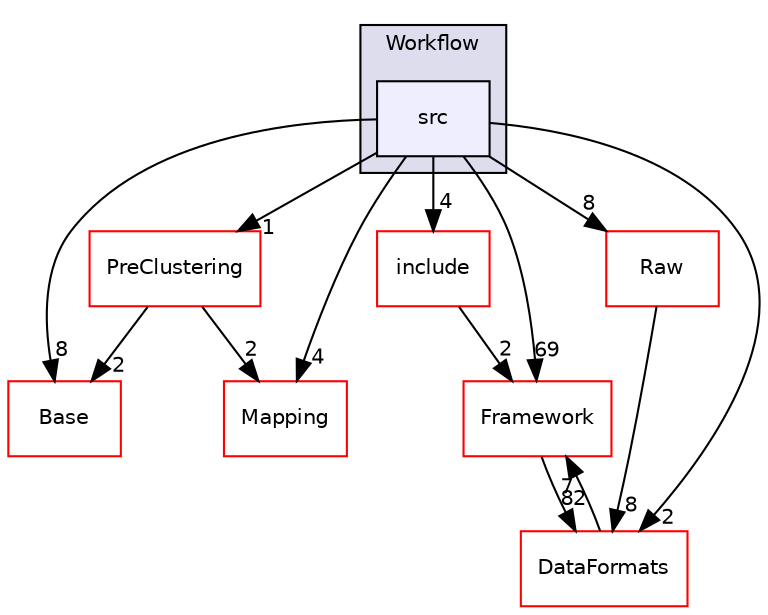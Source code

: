 digraph "/home/travis/build/AliceO2Group/AliceO2/Detectors/MUON/MCH/Workflow/src" {
  bgcolor=transparent;
  compound=true
  node [ fontsize="10", fontname="Helvetica"];
  edge [ labelfontsize="10", labelfontname="Helvetica"];
  subgraph clusterdir_04ece05d7c7fe751e39bd0511b9068fc {
    graph [ bgcolor="#ddddee", pencolor="black", label="Workflow" fontname="Helvetica", fontsize="10", URL="dir_04ece05d7c7fe751e39bd0511b9068fc.html"]
  dir_e2a306cbeddc37280b8dde7d223d74dd [shape=box, label="src", style="filled", fillcolor="#eeeeff", pencolor="black", URL="dir_e2a306cbeddc37280b8dde7d223d74dd.html"];
  }
  dir_6229e1f1a243f5ed3f0013dfa4f13deb [shape=box label="PreClustering" color="red" URL="dir_6229e1f1a243f5ed3f0013dfa4f13deb.html"];
  dir_1155c84989a046e7de4bf0156dc4b34c [shape=box label="Base" color="red" URL="dir_1155c84989a046e7de4bf0156dc4b34c.html"];
  dir_ade19310a6abca7155cb213ca0a7e06d [shape=box label="include" color="red" URL="dir_ade19310a6abca7155cb213ca0a7e06d.html"];
  dir_bcbb2cf9a3d3d83e5515c82071a07177 [shape=box label="Framework" color="red" URL="dir_bcbb2cf9a3d3d83e5515c82071a07177.html"];
  dir_f8de85f281636d081fd2e7e06b0134d2 [shape=box label="Raw" color="red" URL="dir_f8de85f281636d081fd2e7e06b0134d2.html"];
  dir_2171f7ec022c5423887b07c69b2f5b48 [shape=box label="DataFormats" color="red" URL="dir_2171f7ec022c5423887b07c69b2f5b48.html"];
  dir_b098e3604916eca5f90f2bb1c75b7880 [shape=box label="Mapping" color="red" URL="dir_b098e3604916eca5f90f2bb1c75b7880.html"];
  dir_6229e1f1a243f5ed3f0013dfa4f13deb->dir_1155c84989a046e7de4bf0156dc4b34c [headlabel="2", labeldistance=1.5 headhref="dir_000517_000129.html"];
  dir_6229e1f1a243f5ed3f0013dfa4f13deb->dir_b098e3604916eca5f90f2bb1c75b7880 [headlabel="2", labeldistance=1.5 headhref="dir_000517_000498.html"];
  dir_e2a306cbeddc37280b8dde7d223d74dd->dir_6229e1f1a243f5ed3f0013dfa4f13deb [headlabel="1", labeldistance=1.5 headhref="dir_000546_000517.html"];
  dir_e2a306cbeddc37280b8dde7d223d74dd->dir_1155c84989a046e7de4bf0156dc4b34c [headlabel="8", labeldistance=1.5 headhref="dir_000546_000129.html"];
  dir_e2a306cbeddc37280b8dde7d223d74dd->dir_ade19310a6abca7155cb213ca0a7e06d [headlabel="4", labeldistance=1.5 headhref="dir_000546_000544.html"];
  dir_e2a306cbeddc37280b8dde7d223d74dd->dir_bcbb2cf9a3d3d83e5515c82071a07177 [headlabel="69", labeldistance=1.5 headhref="dir_000546_000013.html"];
  dir_e2a306cbeddc37280b8dde7d223d74dd->dir_f8de85f281636d081fd2e7e06b0134d2 [headlabel="8", labeldistance=1.5 headhref="dir_000546_000409.html"];
  dir_e2a306cbeddc37280b8dde7d223d74dd->dir_2171f7ec022c5423887b07c69b2f5b48 [headlabel="2", labeldistance=1.5 headhref="dir_000546_000076.html"];
  dir_e2a306cbeddc37280b8dde7d223d74dd->dir_b098e3604916eca5f90f2bb1c75b7880 [headlabel="4", labeldistance=1.5 headhref="dir_000546_000498.html"];
  dir_ade19310a6abca7155cb213ca0a7e06d->dir_bcbb2cf9a3d3d83e5515c82071a07177 [headlabel="2", labeldistance=1.5 headhref="dir_000544_000013.html"];
  dir_bcbb2cf9a3d3d83e5515c82071a07177->dir_2171f7ec022c5423887b07c69b2f5b48 [headlabel="82", labeldistance=1.5 headhref="dir_000013_000076.html"];
  dir_f8de85f281636d081fd2e7e06b0134d2->dir_2171f7ec022c5423887b07c69b2f5b48 [headlabel="8", labeldistance=1.5 headhref="dir_000409_000076.html"];
  dir_2171f7ec022c5423887b07c69b2f5b48->dir_bcbb2cf9a3d3d83e5515c82071a07177 [headlabel="7", labeldistance=1.5 headhref="dir_000076_000013.html"];
}
